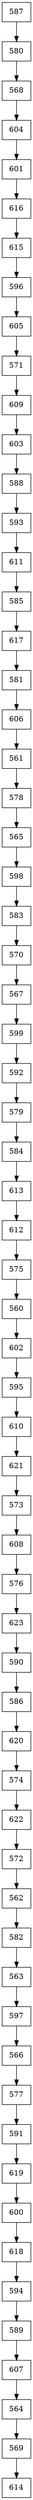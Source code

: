 digraph G {
  node [shape=record];
  node0 [label="{587}"];
  node0 -> node1;
  node1 [label="{580}"];
  node1 -> node2;
  node2 [label="{568}"];
  node2 -> node3;
  node3 [label="{604}"];
  node3 -> node4;
  node4 [label="{601}"];
  node4 -> node5;
  node5 [label="{616}"];
  node5 -> node6;
  node6 [label="{615}"];
  node6 -> node7;
  node7 [label="{596}"];
  node7 -> node8;
  node8 [label="{605}"];
  node8 -> node9;
  node9 [label="{571}"];
  node9 -> node10;
  node10 [label="{609}"];
  node10 -> node11;
  node11 [label="{603}"];
  node11 -> node12;
  node12 [label="{588}"];
  node12 -> node13;
  node13 [label="{593}"];
  node13 -> node14;
  node14 [label="{611}"];
  node14 -> node15;
  node15 [label="{585}"];
  node15 -> node16;
  node16 [label="{617}"];
  node16 -> node17;
  node17 [label="{581}"];
  node17 -> node18;
  node18 [label="{606}"];
  node18 -> node19;
  node19 [label="{561}"];
  node19 -> node20;
  node20 [label="{578}"];
  node20 -> node21;
  node21 [label="{565}"];
  node21 -> node22;
  node22 [label="{598}"];
  node22 -> node23;
  node23 [label="{583}"];
  node23 -> node24;
  node24 [label="{570}"];
  node24 -> node25;
  node25 [label="{567}"];
  node25 -> node26;
  node26 [label="{599}"];
  node26 -> node27;
  node27 [label="{592}"];
  node27 -> node28;
  node28 [label="{579}"];
  node28 -> node29;
  node29 [label="{584}"];
  node29 -> node30;
  node30 [label="{613}"];
  node30 -> node31;
  node31 [label="{612}"];
  node31 -> node32;
  node32 [label="{575}"];
  node32 -> node33;
  node33 [label="{560}"];
  node33 -> node34;
  node34 [label="{602}"];
  node34 -> node35;
  node35 [label="{595}"];
  node35 -> node36;
  node36 [label="{610}"];
  node36 -> node37;
  node37 [label="{621}"];
  node37 -> node38;
  node38 [label="{573}"];
  node38 -> node39;
  node39 [label="{608}"];
  node39 -> node40;
  node40 [label="{576}"];
  node40 -> node41;
  node41 [label="{623}"];
  node41 -> node42;
  node42 [label="{590}"];
  node42 -> node43;
  node43 [label="{586}"];
  node43 -> node44;
  node44 [label="{620}"];
  node44 -> node45;
  node45 [label="{574}"];
  node45 -> node46;
  node46 [label="{622}"];
  node46 -> node47;
  node47 [label="{572}"];
  node47 -> node48;
  node48 [label="{562}"];
  node48 -> node49;
  node49 [label="{582}"];
  node49 -> node50;
  node50 [label="{563}"];
  node50 -> node51;
  node51 [label="{597}"];
  node51 -> node52;
  node52 [label="{566}"];
  node52 -> node53;
  node53 [label="{577}"];
  node53 -> node54;
  node54 [label="{591}"];
  node54 -> node55;
  node55 [label="{619}"];
  node55 -> node56;
  node56 [label="{600}"];
  node56 -> node57;
  node57 [label="{618}"];
  node57 -> node58;
  node58 [label="{594}"];
  node58 -> node59;
  node59 [label="{589}"];
  node59 -> node60;
  node60 [label="{607}"];
  node60 -> node61;
  node61 [label="{564}"];
  node61 -> node62;
  node62 [label="{569}"];
  node62 -> node63;
  node63 [label="{614}"];
}
